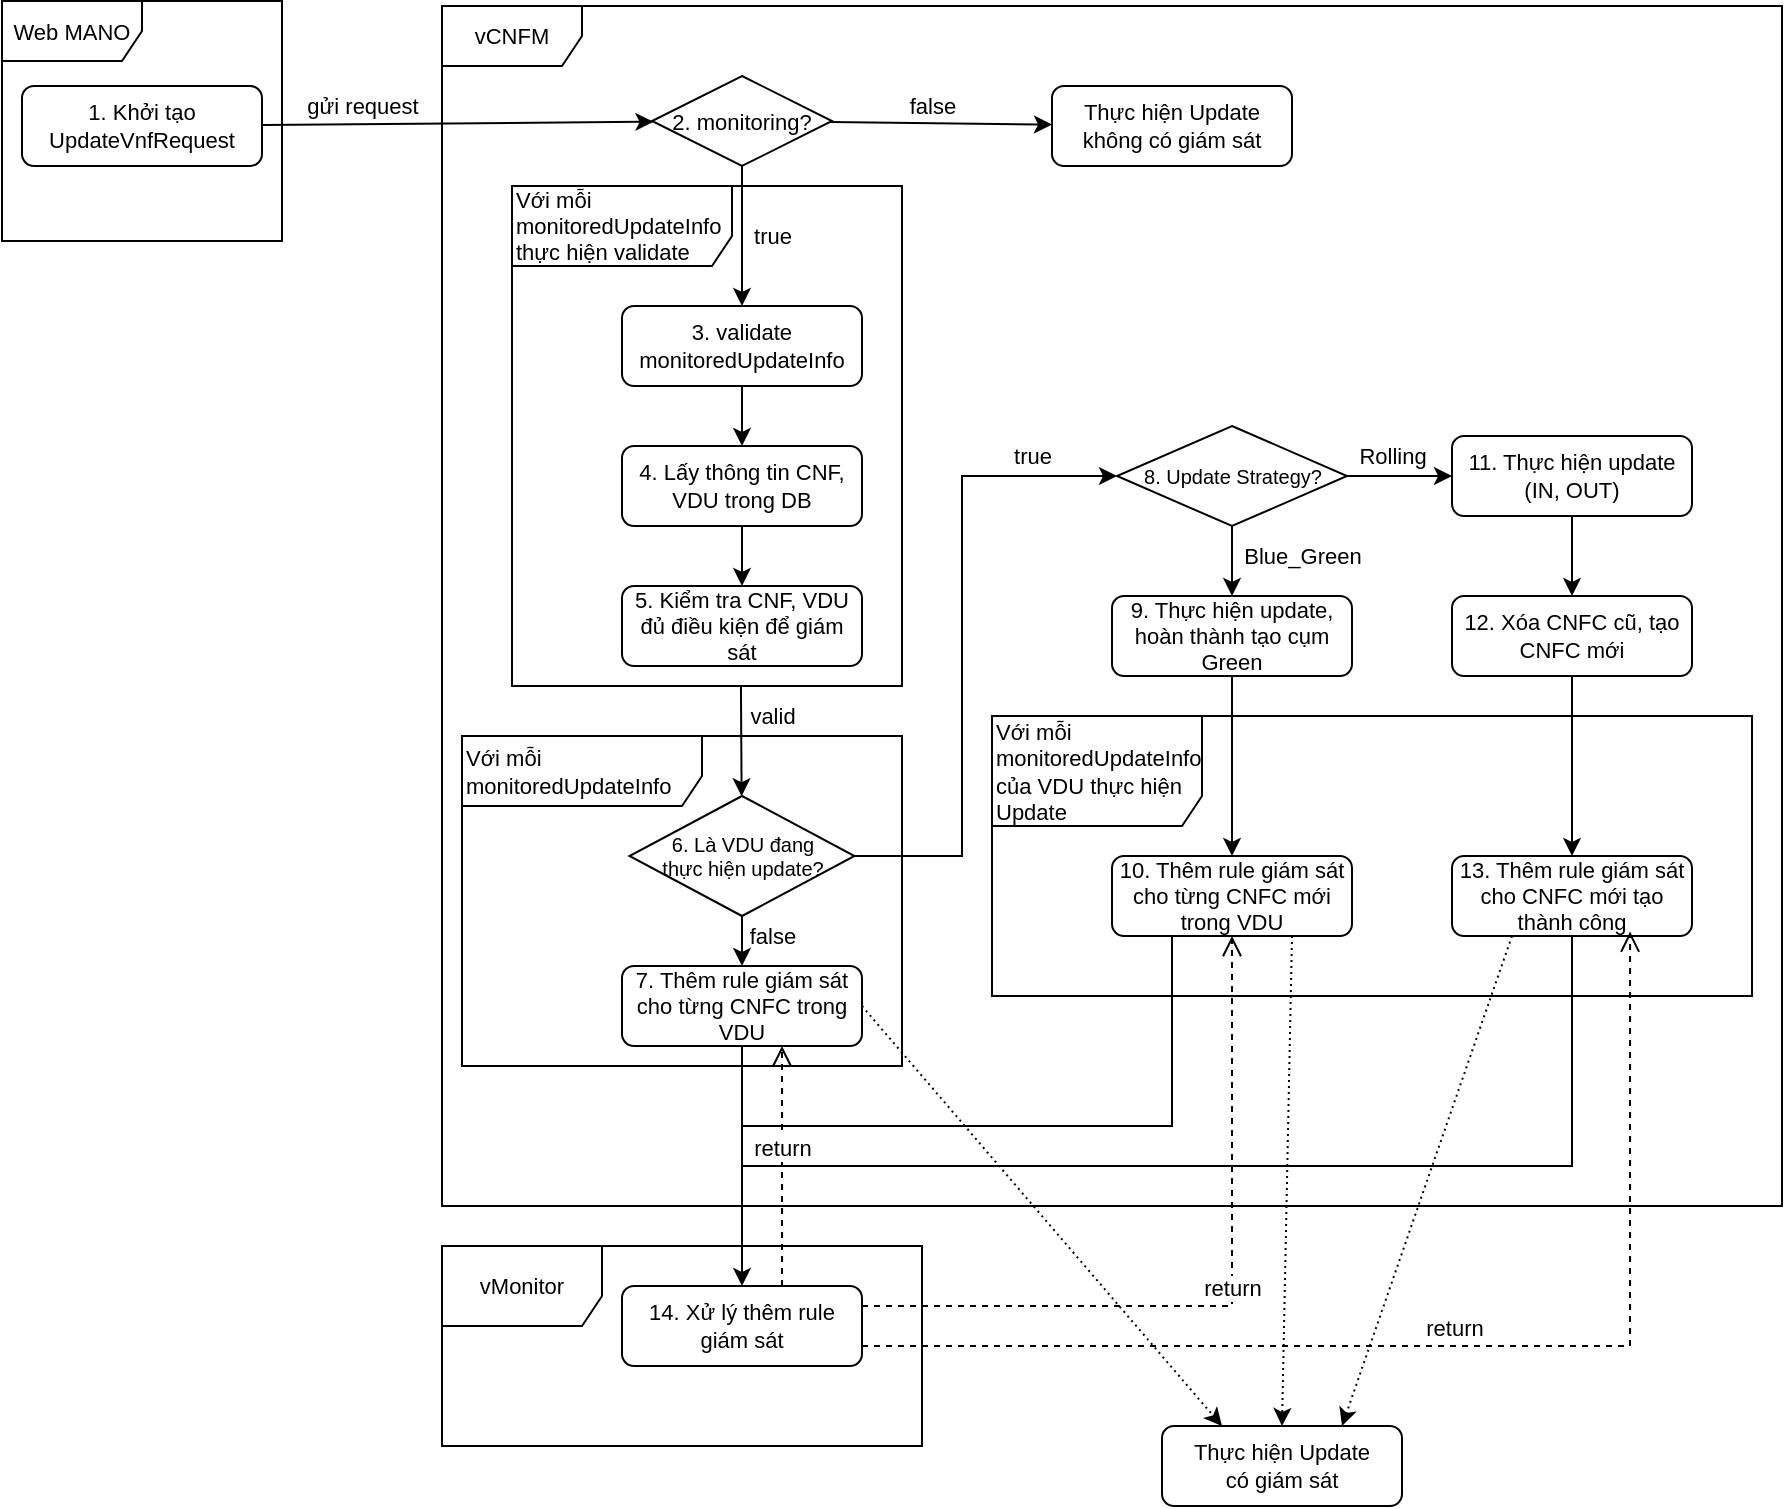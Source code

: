 <mxfile version="22.1.3" type="github" pages="4">
  <diagram name="Trang-1" id="4NF1SX2Zl0v4paSwMD6_">
    <mxGraphModel dx="683" dy="376" grid="1" gridSize="10" guides="1" tooltips="1" connect="1" arrows="1" fold="1" page="1" pageScale="1" pageWidth="1169" pageHeight="827" math="0" shadow="0">
      <root>
        <mxCell id="0" />
        <mxCell id="1" parent="0" />
        <mxCell id="18ZbggmuUgCVSDo4UCOA-19" value="vCNFM" style="shape=umlFrame;whiteSpace=wrap;html=1;pointerEvents=0;width=70;height=30;fontSize=11;" parent="1" vertex="1">
          <mxGeometry x="280" y="40" width="670" height="600" as="geometry" />
        </mxCell>
        <mxCell id="18ZbggmuUgCVSDo4UCOA-18" value="Web MANO" style="shape=umlFrame;whiteSpace=wrap;html=1;pointerEvents=0;width=70;height=30;fontSize=11;" parent="1" vertex="1">
          <mxGeometry x="60" y="37.5" width="140" height="120" as="geometry" />
        </mxCell>
        <mxCell id="18ZbggmuUgCVSDo4UCOA-20" value="vMonitor" style="shape=umlFrame;whiteSpace=wrap;html=1;pointerEvents=0;width=80;height=40;fontSize=11;" parent="1" vertex="1">
          <mxGeometry x="280" y="660" width="240" height="100" as="geometry" />
        </mxCell>
        <mxCell id="18ZbggmuUgCVSDo4UCOA-21" value="1. Khởi tạo UpdateVnfRequest" style="rounded=1;whiteSpace=wrap;html=1;fontSize=11;" parent="1" vertex="1">
          <mxGeometry x="70" y="80" width="120" height="40" as="geometry" />
        </mxCell>
        <mxCell id="18ZbggmuUgCVSDo4UCOA-22" value="" style="endArrow=classic;html=1;rounded=0;fontSize=11;" parent="1" source="18ZbggmuUgCVSDo4UCOA-21" target="18ZbggmuUgCVSDo4UCOA-24" edge="1">
          <mxGeometry width="50" height="50" relative="1" as="geometry">
            <mxPoint x="320" y="210" as="sourcePoint" />
            <mxPoint x="360" y="100" as="targetPoint" />
          </mxGeometry>
        </mxCell>
        <mxCell id="18ZbggmuUgCVSDo4UCOA-23" value="gửi request" style="text;html=1;align=center;verticalAlign=middle;resizable=0;points=[];autosize=1;strokeColor=none;fillColor=none;fontSize=11;" parent="1" vertex="1">
          <mxGeometry x="200" y="75" width="80" height="30" as="geometry" />
        </mxCell>
        <mxCell id="18ZbggmuUgCVSDo4UCOA-24" value="2. monitoring?" style="rhombus;whiteSpace=wrap;html=1;fontSize=11;" parent="1" vertex="1">
          <mxGeometry x="385" y="75" width="90" height="45" as="geometry" />
        </mxCell>
        <mxCell id="18ZbggmuUgCVSDo4UCOA-27" value="Với mỗi monitoredUpdateInfo&lt;br&gt;thực hiện validate" style="shape=umlFrame;whiteSpace=wrap;html=1;pointerEvents=0;width=110;height=40;align=left;fontSize=11;" parent="1" vertex="1">
          <mxGeometry x="315" y="130" width="195" height="250" as="geometry" />
        </mxCell>
        <mxCell id="18ZbggmuUgCVSDo4UCOA-25" value="" style="endArrow=classic;html=1;rounded=0;fontSize=11;" parent="1" source="18ZbggmuUgCVSDo4UCOA-24" target="KYlHpwyksLRRl4I-zzkg-1" edge="1">
          <mxGeometry width="50" height="50" relative="1" as="geometry">
            <mxPoint x="600" y="200" as="sourcePoint" />
            <mxPoint x="430.0" y="260" as="targetPoint" />
          </mxGeometry>
        </mxCell>
        <mxCell id="18ZbggmuUgCVSDo4UCOA-28" value="4. Lấy thông tin CNF, VDU trong DB" style="rounded=1;whiteSpace=wrap;html=1;fontSize=11;" parent="1" vertex="1">
          <mxGeometry x="370" y="260" width="120" height="40" as="geometry" />
        </mxCell>
        <mxCell id="18ZbggmuUgCVSDo4UCOA-31" value="7. Thêm rule giám sát cho từng CNFC trong VDU" style="rounded=1;whiteSpace=wrap;html=1;fontSize=11;" parent="1" vertex="1">
          <mxGeometry x="370" y="520" width="120" height="40" as="geometry" />
        </mxCell>
        <mxCell id="18ZbggmuUgCVSDo4UCOA-32" value="14. Xử lý thêm rule giám sát" style="rounded=1;whiteSpace=wrap;html=1;fontSize=11;" parent="1" vertex="1">
          <mxGeometry x="370" y="680" width="120" height="40" as="geometry" />
        </mxCell>
        <mxCell id="18ZbggmuUgCVSDo4UCOA-36" value="8. Update Strategy?" style="rhombus;whiteSpace=wrap;html=1;fontSize=10;" parent="1" vertex="1">
          <mxGeometry x="617.5" y="250" width="115" height="50" as="geometry" />
        </mxCell>
        <mxCell id="18ZbggmuUgCVSDo4UCOA-37" value="11. Thực hiện update &lt;br&gt;(IN, OUT)" style="rounded=1;whiteSpace=wrap;html=1;fontSize=11;" parent="1" vertex="1">
          <mxGeometry x="785" y="255" width="120" height="40" as="geometry" />
        </mxCell>
        <mxCell id="18ZbggmuUgCVSDo4UCOA-38" value="Rolling" style="text;html=1;align=center;verticalAlign=middle;resizable=0;points=[];autosize=1;strokeColor=none;fillColor=none;fontSize=11;" parent="1" vertex="1">
          <mxGeometry x="725" y="250" width="60" height="30" as="geometry" />
        </mxCell>
        <mxCell id="18ZbggmuUgCVSDo4UCOA-39" value="Blue_Green" style="text;html=1;align=center;verticalAlign=middle;resizable=0;points=[];autosize=1;strokeColor=none;fillColor=none;fontSize=11;" parent="1" vertex="1">
          <mxGeometry x="670" y="300" width="80" height="30" as="geometry" />
        </mxCell>
        <mxCell id="18ZbggmuUgCVSDo4UCOA-40" value="9. Thực hiện update, hoàn thành tạo cụm Green" style="rounded=1;whiteSpace=wrap;html=1;fontSize=11;" parent="1" vertex="1">
          <mxGeometry x="615" y="335" width="120" height="40" as="geometry" />
        </mxCell>
        <mxCell id="18ZbggmuUgCVSDo4UCOA-42" value="" style="endArrow=classic;html=1;rounded=0;fontSize=11;" parent="1" source="18ZbggmuUgCVSDo4UCOA-28" edge="1">
          <mxGeometry width="50" height="50" relative="1" as="geometry">
            <mxPoint x="440" y="195" as="sourcePoint" />
            <mxPoint x="430.0" y="330" as="targetPoint" />
          </mxGeometry>
        </mxCell>
        <mxCell id="18ZbggmuUgCVSDo4UCOA-43" value="" style="endArrow=classic;html=1;rounded=0;fontSize=11;exitX=0.587;exitY=0.998;exitDx=0;exitDy=0;exitPerimeter=0;" parent="1" source="18ZbggmuUgCVSDo4UCOA-27" target="g997TIK13bWlAF3J5WhX-3" edge="1">
          <mxGeometry width="50" height="50" relative="1" as="geometry">
            <mxPoint x="430.0" y="390" as="sourcePoint" />
            <mxPoint x="430.0" y="420" as="targetPoint" />
          </mxGeometry>
        </mxCell>
        <mxCell id="18ZbggmuUgCVSDo4UCOA-44" value="" style="endArrow=classic;html=1;rounded=0;fontSize=11;" parent="1" target="18ZbggmuUgCVSDo4UCOA-31" edge="1">
          <mxGeometry width="50" height="50" relative="1" as="geometry">
            <mxPoint x="430.0" y="480" as="sourcePoint" />
            <mxPoint x="440" y="450" as="targetPoint" />
          </mxGeometry>
        </mxCell>
        <mxCell id="18ZbggmuUgCVSDo4UCOA-45" value="" style="endArrow=classic;html=1;rounded=0;fontSize=11;" parent="1" source="g997TIK13bWlAF3J5WhX-3" target="18ZbggmuUgCVSDo4UCOA-36" edge="1">
          <mxGeometry width="50" height="50" relative="1" as="geometry">
            <mxPoint x="486.25" y="380" as="sourcePoint" />
            <mxPoint x="515" y="345" as="targetPoint" />
            <Array as="points">
              <mxPoint x="540" y="465" />
              <mxPoint x="540" y="275" />
            </Array>
          </mxGeometry>
        </mxCell>
        <mxCell id="18ZbggmuUgCVSDo4UCOA-46" value="" style="endArrow=classic;html=1;rounded=0;fontSize=11;" parent="1" source="18ZbggmuUgCVSDo4UCOA-36" target="18ZbggmuUgCVSDo4UCOA-37" edge="1">
          <mxGeometry width="50" height="50" relative="1" as="geometry">
            <mxPoint x="601" y="285" as="sourcePoint" />
            <mxPoint x="635" y="285" as="targetPoint" />
          </mxGeometry>
        </mxCell>
        <mxCell id="18ZbggmuUgCVSDo4UCOA-47" value="" style="endArrow=classic;html=1;rounded=0;fontSize=11;" parent="1" source="18ZbggmuUgCVSDo4UCOA-36" target="18ZbggmuUgCVSDo4UCOA-40" edge="1">
          <mxGeometry width="50" height="50" relative="1" as="geometry">
            <mxPoint x="545" y="315" as="sourcePoint" />
            <mxPoint x="545" y="345" as="targetPoint" />
          </mxGeometry>
        </mxCell>
        <mxCell id="18ZbggmuUgCVSDo4UCOA-49" value="12. Xóa CNFC cũ, tạo CNFC mới" style="rounded=1;whiteSpace=wrap;html=1;fontSize=11;" parent="1" vertex="1">
          <mxGeometry x="785" y="335" width="120" height="40" as="geometry" />
        </mxCell>
        <mxCell id="18ZbggmuUgCVSDo4UCOA-50" value="13. Thêm rule giám sát cho CNFC mới tạo thành công" style="rounded=1;whiteSpace=wrap;html=1;fontSize=11;" parent="1" vertex="1">
          <mxGeometry x="785" y="465" width="120" height="40" as="geometry" />
        </mxCell>
        <mxCell id="18ZbggmuUgCVSDo4UCOA-51" value="true" style="text;html=1;align=center;verticalAlign=middle;resizable=0;points=[];autosize=1;strokeColor=none;fillColor=none;fontSize=11;" parent="1" vertex="1">
          <mxGeometry x="555" y="250" width="40" height="30" as="geometry" />
        </mxCell>
        <mxCell id="18ZbggmuUgCVSDo4UCOA-52" value="valid" style="text;html=1;align=center;verticalAlign=middle;resizable=0;points=[];autosize=1;strokeColor=none;fillColor=none;fontSize=11;" parent="1" vertex="1">
          <mxGeometry x="420" y="380" width="50" height="30" as="geometry" />
        </mxCell>
        <mxCell id="18ZbggmuUgCVSDo4UCOA-53" value="" style="endArrow=classic;html=1;rounded=0;fontSize=11;" parent="1" source="18ZbggmuUgCVSDo4UCOA-31" target="18ZbggmuUgCVSDo4UCOA-32" edge="1">
          <mxGeometry width="50" height="50" relative="1" as="geometry">
            <mxPoint x="440" y="490" as="sourcePoint" />
            <mxPoint x="440" y="520" as="targetPoint" />
          </mxGeometry>
        </mxCell>
        <mxCell id="18ZbggmuUgCVSDo4UCOA-55" value="" style="endArrow=classic;html=1;rounded=0;fontSize=11;" parent="1" source="18ZbggmuUgCVSDo4UCOA-37" target="18ZbggmuUgCVSDo4UCOA-49" edge="1">
          <mxGeometry width="50" height="50" relative="1" as="geometry">
            <mxPoint x="515" y="385" as="sourcePoint" />
            <mxPoint x="515" y="415" as="targetPoint" />
          </mxGeometry>
        </mxCell>
        <mxCell id="18ZbggmuUgCVSDo4UCOA-56" value="Với mỗi monitoredUpdateInfo của VDU thực hiện Update" style="shape=umlFrame;whiteSpace=wrap;html=1;pointerEvents=0;width=105;height=55;align=left;fontSize=11;" parent="1" vertex="1">
          <mxGeometry x="555" y="395" width="380" height="140" as="geometry" />
        </mxCell>
        <mxCell id="18ZbggmuUgCVSDo4UCOA-57" value="10. Thêm rule giám sát cho từng CNFC mới trong VDU" style="rounded=1;whiteSpace=wrap;html=1;fontSize=11;" parent="1" vertex="1">
          <mxGeometry x="615" y="465" width="120" height="40" as="geometry" />
        </mxCell>
        <mxCell id="18ZbggmuUgCVSDo4UCOA-58" value="" style="endArrow=classic;html=1;rounded=0;fontSize=11;" parent="1" source="18ZbggmuUgCVSDo4UCOA-49" target="18ZbggmuUgCVSDo4UCOA-50" edge="1">
          <mxGeometry width="50" height="50" relative="1" as="geometry">
            <mxPoint x="685" y="385" as="sourcePoint" />
            <mxPoint x="845" y="505" as="targetPoint" />
            <Array as="points" />
          </mxGeometry>
        </mxCell>
        <mxCell id="18ZbggmuUgCVSDo4UCOA-59" value="" style="endArrow=classic;html=1;rounded=0;fontSize=11;" parent="1" source="18ZbggmuUgCVSDo4UCOA-40" target="18ZbggmuUgCVSDo4UCOA-57" edge="1">
          <mxGeometry width="50" height="50" relative="1" as="geometry">
            <mxPoint x="675.0" y="575" as="sourcePoint" />
            <mxPoint x="515" y="415" as="targetPoint" />
          </mxGeometry>
        </mxCell>
        <mxCell id="18ZbggmuUgCVSDo4UCOA-61" value="false" style="text;html=1;align=center;verticalAlign=middle;resizable=0;points=[];autosize=1;strokeColor=none;fillColor=none;fontSize=11;" parent="1" vertex="1">
          <mxGeometry x="500" y="75" width="50" height="30" as="geometry" />
        </mxCell>
        <mxCell id="18ZbggmuUgCVSDo4UCOA-62" value="true" style="text;html=1;align=center;verticalAlign=middle;resizable=0;points=[];autosize=1;strokeColor=none;fillColor=none;fontSize=11;" parent="1" vertex="1">
          <mxGeometry x="425" y="140" width="40" height="30" as="geometry" />
        </mxCell>
        <mxCell id="18ZbggmuUgCVSDo4UCOA-63" value="" style="endArrow=classic;html=1;rounded=0;fontSize=11;" parent="1" source="18ZbggmuUgCVSDo4UCOA-24" target="18ZbggmuUgCVSDo4UCOA-64" edge="1">
          <mxGeometry width="50" height="50" relative="1" as="geometry">
            <mxPoint x="480" y="100" as="sourcePoint" />
            <mxPoint x="540" y="100" as="targetPoint" />
          </mxGeometry>
        </mxCell>
        <mxCell id="18ZbggmuUgCVSDo4UCOA-64" value="Thực hiện Update không có giám sát" style="rounded=1;whiteSpace=wrap;html=1;fontSize=11;" parent="1" vertex="1">
          <mxGeometry x="585" y="80" width="120" height="40" as="geometry" />
        </mxCell>
        <mxCell id="18ZbggmuUgCVSDo4UCOA-67" value="" style="endArrow=none;html=1;rounded=0;fontSize=11;endFill=0;exitX=0.25;exitY=1;exitDx=0;exitDy=0;" parent="1" source="18ZbggmuUgCVSDo4UCOA-57" edge="1">
          <mxGeometry width="50" height="50" relative="1" as="geometry">
            <mxPoint x="440" y="560" as="sourcePoint" />
            <mxPoint x="430" y="600" as="targetPoint" />
            <Array as="points">
              <mxPoint x="645" y="600" />
            </Array>
          </mxGeometry>
        </mxCell>
        <mxCell id="18ZbggmuUgCVSDo4UCOA-68" value="" style="endArrow=none;html=1;rounded=0;fontSize=11;endFill=0;" parent="1" source="18ZbggmuUgCVSDo4UCOA-50" edge="1">
          <mxGeometry width="50" height="50" relative="1" as="geometry">
            <mxPoint x="525" y="465" as="sourcePoint" />
            <mxPoint x="430" y="620" as="targetPoint" />
            <Array as="points">
              <mxPoint x="845" y="620" />
            </Array>
          </mxGeometry>
        </mxCell>
        <mxCell id="g997TIK13bWlAF3J5WhX-1" value="false" style="text;html=1;align=center;verticalAlign=middle;resizable=0;points=[];autosize=1;strokeColor=none;fillColor=none;fontSize=11;" parent="1" vertex="1">
          <mxGeometry x="420" y="490" width="50" height="30" as="geometry" />
        </mxCell>
        <mxCell id="g997TIK13bWlAF3J5WhX-2" value="5. Kiểm tra CNF, VDU đủ điều kiện để giám sát" style="rounded=1;whiteSpace=wrap;html=1;fontSize=11;" parent="1" vertex="1">
          <mxGeometry x="370" y="330" width="120" height="40" as="geometry" />
        </mxCell>
        <mxCell id="g997TIK13bWlAF3J5WhX-3" value="6. Là VDU đang &lt;br&gt;thực hiện update?" style="rhombus;whiteSpace=wrap;html=1;fontSize=10;" parent="1" vertex="1">
          <mxGeometry x="373.75" y="435" width="112.5" height="60" as="geometry" />
        </mxCell>
        <mxCell id="g997TIK13bWlAF3J5WhX-4" value="Với mỗi monitoredUpdateInfo" style="shape=umlFrame;whiteSpace=wrap;html=1;pointerEvents=0;width=120;height=35;align=left;fontSize=11;" parent="1" vertex="1">
          <mxGeometry x="290" y="405" width="220" height="165" as="geometry" />
        </mxCell>
        <mxCell id="KYlHpwyksLRRl4I-zzkg-1" value="3. validate&lt;br&gt;monitoredUpdateInfo" style="rounded=1;whiteSpace=wrap;html=1;fontSize=11;" vertex="1" parent="1">
          <mxGeometry x="370" y="190" width="120" height="40" as="geometry" />
        </mxCell>
        <mxCell id="KYlHpwyksLRRl4I-zzkg-2" value="" style="endArrow=classic;html=1;rounded=0;fontSize=11;" edge="1" parent="1" source="KYlHpwyksLRRl4I-zzkg-1" target="18ZbggmuUgCVSDo4UCOA-28">
          <mxGeometry width="50" height="50" relative="1" as="geometry">
            <mxPoint x="440" y="310" as="sourcePoint" />
            <mxPoint x="440.0" y="340" as="targetPoint" />
          </mxGeometry>
        </mxCell>
        <mxCell id="KYlHpwyksLRRl4I-zzkg-3" value="return" style="html=1;verticalAlign=bottom;endArrow=open;dashed=1;endSize=8;curved=0;rounded=0;" edge="1" parent="1">
          <mxGeometry relative="1" as="geometry">
            <mxPoint x="450" y="680" as="sourcePoint" />
            <mxPoint x="450" y="560" as="targetPoint" />
          </mxGeometry>
        </mxCell>
        <mxCell id="KYlHpwyksLRRl4I-zzkg-4" value="return" style="html=1;verticalAlign=bottom;endArrow=open;dashed=1;endSize=8;curved=0;rounded=0;exitX=1;exitY=0.25;exitDx=0;exitDy=0;" edge="1" parent="1" source="18ZbggmuUgCVSDo4UCOA-32" target="18ZbggmuUgCVSDo4UCOA-57">
          <mxGeometry relative="1" as="geometry">
            <mxPoint x="460" y="690" as="sourcePoint" />
            <mxPoint x="460" y="570" as="targetPoint" />
            <Array as="points">
              <mxPoint x="675" y="690" />
            </Array>
          </mxGeometry>
        </mxCell>
        <mxCell id="KYlHpwyksLRRl4I-zzkg-5" value="return" style="html=1;verticalAlign=bottom;endArrow=open;dashed=1;endSize=8;curved=0;rounded=0;entryX=0.742;entryY=0.945;entryDx=0;entryDy=0;entryPerimeter=0;exitX=1;exitY=0.75;exitDx=0;exitDy=0;" edge="1" parent="1" source="18ZbggmuUgCVSDo4UCOA-32" target="18ZbggmuUgCVSDo4UCOA-50">
          <mxGeometry relative="1" as="geometry">
            <mxPoint x="500" y="700" as="sourcePoint" />
            <mxPoint x="715" y="515" as="targetPoint" />
            <Array as="points">
              <mxPoint x="710" y="710" />
              <mxPoint x="874" y="710" />
            </Array>
          </mxGeometry>
        </mxCell>
        <mxCell id="KYlHpwyksLRRl4I-zzkg-6" value="Thực hiện Update &lt;br&gt;có giám sát" style="rounded=1;whiteSpace=wrap;html=1;fontSize=11;" vertex="1" parent="1">
          <mxGeometry x="640" y="750" width="120" height="40" as="geometry" />
        </mxCell>
        <mxCell id="KYlHpwyksLRRl4I-zzkg-10" value="" style="endArrow=classic;html=1;rounded=0;exitX=1;exitY=0.5;exitDx=0;exitDy=0;entryX=0.25;entryY=0;entryDx=0;entryDy=0;dashed=1;dashPattern=1 2;" edge="1" parent="1" source="18ZbggmuUgCVSDo4UCOA-31" target="KYlHpwyksLRRl4I-zzkg-6">
          <mxGeometry width="50" height="50" relative="1" as="geometry">
            <mxPoint x="450" y="630" as="sourcePoint" />
            <mxPoint x="500" y="580" as="targetPoint" />
          </mxGeometry>
        </mxCell>
        <mxCell id="KYlHpwyksLRRl4I-zzkg-11" value="" style="endArrow=classic;html=1;rounded=0;exitX=0.75;exitY=1;exitDx=0;exitDy=0;entryX=0.5;entryY=0;entryDx=0;entryDy=0;dashed=1;dashPattern=1 2;" edge="1" parent="1" source="18ZbggmuUgCVSDo4UCOA-57" target="KYlHpwyksLRRl4I-zzkg-6">
          <mxGeometry width="50" height="50" relative="1" as="geometry">
            <mxPoint x="610" y="800" as="sourcePoint" />
            <mxPoint x="719" y="760" as="targetPoint" />
          </mxGeometry>
        </mxCell>
        <mxCell id="KYlHpwyksLRRl4I-zzkg-12" value="" style="endArrow=classic;html=1;rounded=0;exitX=0.25;exitY=1;exitDx=0;exitDy=0;entryX=0.75;entryY=0;entryDx=0;entryDy=0;dashed=1;dashPattern=1 2;" edge="1" parent="1" source="18ZbggmuUgCVSDo4UCOA-50" target="KYlHpwyksLRRl4I-zzkg-6">
          <mxGeometry width="50" height="50" relative="1" as="geometry">
            <mxPoint x="715" y="515" as="sourcePoint" />
            <mxPoint x="740" y="760" as="targetPoint" />
          </mxGeometry>
        </mxCell>
      </root>
    </mxGraphModel>
  </diagram>
  <diagram id="shC6sMmtLdm_GPSAQfC7" name="Trang-2">
    <mxGraphModel dx="2603" dy="790" grid="1" gridSize="10" guides="1" tooltips="1" connect="1" arrows="1" fold="1" page="1" pageScale="1" pageWidth="1169" pageHeight="827" math="0" shadow="0">
      <root>
        <mxCell id="0" />
        <mxCell id="1" parent="0" />
        <mxCell id="IpuA87e2SaVdLDWuygMU-1" value="vMonitor" style="shape=umlFrame;whiteSpace=wrap;html=1;pointerEvents=0;width=80;height=40;fontSize=11;" vertex="1" parent="1">
          <mxGeometry x="-20" y="200" width="730" height="140" as="geometry" />
        </mxCell>
        <mxCell id="IpuA87e2SaVdLDWuygMU-2" value="1. Nhận Alert" style="rounded=1;whiteSpace=wrap;html=1;fontSize=11;" vertex="1" parent="1">
          <mxGeometry x="140" y="260" width="120" height="40" as="geometry" />
        </mxCell>
        <mxCell id="IpuA87e2SaVdLDWuygMU-3" value="Prometheus" style="ellipse;whiteSpace=wrap;html=1;" vertex="1" parent="1">
          <mxGeometry x="50" y="80" width="120" height="80" as="geometry" />
        </mxCell>
        <mxCell id="IpuA87e2SaVdLDWuygMU-4" value="VictoriaMetric" style="ellipse;whiteSpace=wrap;html=1;" vertex="1" parent="1">
          <mxGeometry x="260" y="80" width="120" height="80" as="geometry" />
        </mxCell>
        <mxCell id="IpuA87e2SaVdLDWuygMU-5" value="" style="endArrow=classic;html=1;rounded=0;" edge="1" parent="1" source="IpuA87e2SaVdLDWuygMU-3" target="IpuA87e2SaVdLDWuygMU-2">
          <mxGeometry width="50" height="50" relative="1" as="geometry">
            <mxPoint x="570" y="330" as="sourcePoint" />
            <mxPoint x="620" y="280" as="targetPoint" />
          </mxGeometry>
        </mxCell>
        <mxCell id="IpuA87e2SaVdLDWuygMU-6" value="" style="endArrow=classic;html=1;rounded=0;" edge="1" parent="1" source="IpuA87e2SaVdLDWuygMU-4" target="IpuA87e2SaVdLDWuygMU-2">
          <mxGeometry width="50" height="50" relative="1" as="geometry">
            <mxPoint x="126" y="89" as="sourcePoint" />
            <mxPoint x="202" y="270" as="targetPoint" />
          </mxGeometry>
        </mxCell>
        <mxCell id="IpuA87e2SaVdLDWuygMU-7" value="2. Tạo ExtendedAlarm" style="rounded=1;whiteSpace=wrap;html=1;fontSize=11;" vertex="1" parent="1">
          <mxGeometry x="310" y="260" width="120" height="40" as="geometry" />
        </mxCell>
        <mxCell id="IpuA87e2SaVdLDWuygMU-8" value="3. Gửi thông báo ExtendedThresholdNotification cho CNFM" style="rounded=1;whiteSpace=wrap;html=1;fontSize=11;" vertex="1" parent="1">
          <mxGeometry x="500" y="247.5" width="170" height="65" as="geometry" />
        </mxCell>
        <mxCell id="IpuA87e2SaVdLDWuygMU-9" value="vCNFM" style="shape=umlFrame;whiteSpace=wrap;html=1;pointerEvents=0;width=80;height=40;fontSize=11;" vertex="1" parent="1">
          <mxGeometry x="-20" y="400" width="730" height="300" as="geometry" />
        </mxCell>
        <mxCell id="IpuA87e2SaVdLDWuygMU-10" value="4. Nhận ExtendedThresholdNotification&amp;nbsp;&lt;br&gt;&amp;nbsp;" style="rounded=1;whiteSpace=wrap;html=1;fontSize=11;" vertex="1" parent="1">
          <mxGeometry x="502" y="505.01" width="165" height="50" as="geometry" />
        </mxCell>
        <mxCell id="IpuA87e2SaVdLDWuygMU-16" value="" style="endArrow=classic;html=1;rounded=0;" edge="1" parent="1" source="IpuA87e2SaVdLDWuygMU-2" target="IpuA87e2SaVdLDWuygMU-7">
          <mxGeometry width="50" height="50" relative="1" as="geometry">
            <mxPoint x="600" y="450" as="sourcePoint" />
            <mxPoint x="650" y="400" as="targetPoint" />
          </mxGeometry>
        </mxCell>
        <mxCell id="IpuA87e2SaVdLDWuygMU-17" value="" style="endArrow=classic;html=1;rounded=0;" edge="1" parent="1" source="IpuA87e2SaVdLDWuygMU-7" target="IpuA87e2SaVdLDWuygMU-8">
          <mxGeometry width="50" height="50" relative="1" as="geometry">
            <mxPoint x="270" y="290" as="sourcePoint" />
            <mxPoint x="320" y="290" as="targetPoint" />
          </mxGeometry>
        </mxCell>
        <mxCell id="IpuA87e2SaVdLDWuygMU-18" value="" style="endArrow=classic;html=1;rounded=0;" edge="1" parent="1" source="IpuA87e2SaVdLDWuygMU-8" target="IpuA87e2SaVdLDWuygMU-10">
          <mxGeometry width="50" height="50" relative="1" as="geometry">
            <mxPoint x="440" y="290" as="sourcePoint" />
            <mxPoint x="490" y="290" as="targetPoint" />
          </mxGeometry>
        </mxCell>
        <mxCell id="IpuA87e2SaVdLDWuygMU-19" value="" style="endArrow=classic;html=1;rounded=0;" edge="1" parent="1" source="IpuA87e2SaVdLDWuygMU-10">
          <mxGeometry width="50" height="50" relative="1" as="geometry">
            <mxPoint x="600" y="590" as="sourcePoint" />
            <mxPoint x="450" y="530" as="targetPoint" />
          </mxGeometry>
        </mxCell>
        <mxCell id="IpuA87e2SaVdLDWuygMU-20" value="" style="endArrow=classic;html=1;rounded=0;" edge="1" parent="1" source="IpuA87e2SaVdLDWuygMU-22" target="IpuA87e2SaVdLDWuygMU-24">
          <mxGeometry width="50" height="50" relative="1" as="geometry">
            <mxPoint x="280" y="533.984" as="sourcePoint" />
            <mxPoint x="237.621" y="535.971" as="targetPoint" />
          </mxGeometry>
        </mxCell>
        <mxCell id="IpuA87e2SaVdLDWuygMU-22" value="5. notification có chứa lcmOperationType?" style="rhombus;whiteSpace=wrap;html=1;fontSize=11;" vertex="1" parent="1">
          <mxGeometry x="290" y="493.75" width="160" height="72.5" as="geometry" />
        </mxCell>
        <mxCell id="IpuA87e2SaVdLDWuygMU-24" value="" style="rhombus;whiteSpace=wrap;html=1;" vertex="1" parent="1">
          <mxGeometry x="197.62" y="512.99" width="52.38" height="34.03" as="geometry" />
        </mxCell>
        <mxCell id="IpuA87e2SaVdLDWuygMU-25" value="6. Xử lý scale với thông tin notification" style="rounded=1;whiteSpace=wrap;html=1;" vertex="1" parent="1">
          <mxGeometry x="163.81" y="410" width="120" height="60" as="geometry" />
        </mxCell>
        <mxCell id="IpuA87e2SaVdLDWuygMU-26" value="7. Xử lý heal với thông tin notification" style="rounded=1;whiteSpace=wrap;html=1;" vertex="1" parent="1">
          <mxGeometry x="30" y="500" width="120" height="60" as="geometry" />
        </mxCell>
        <mxCell id="IpuA87e2SaVdLDWuygMU-27" value="" style="endArrow=classic;html=1;rounded=0;" edge="1" parent="1" source="IpuA87e2SaVdLDWuygMU-24" target="IpuA87e2SaVdLDWuygMU-25">
          <mxGeometry width="50" height="50" relative="1" as="geometry">
            <mxPoint x="300" y="540" as="sourcePoint" />
            <mxPoint x="260" y="540" as="targetPoint" />
          </mxGeometry>
        </mxCell>
        <mxCell id="IpuA87e2SaVdLDWuygMU-28" value="" style="endArrow=classic;html=1;rounded=0;" edge="1" parent="1" source="IpuA87e2SaVdLDWuygMU-24" target="IpuA87e2SaVdLDWuygMU-26">
          <mxGeometry width="50" height="50" relative="1" as="geometry">
            <mxPoint x="300" y="540" as="sourcePoint" />
            <mxPoint x="260" y="540" as="targetPoint" />
          </mxGeometry>
        </mxCell>
        <mxCell id="IpuA87e2SaVdLDWuygMU-29" value="SCALE" style="text;html=1;align=center;verticalAlign=middle;resizable=0;points=[];autosize=1;strokeColor=none;fillColor=none;" vertex="1" parent="1">
          <mxGeometry x="215" y="482.99" width="60" height="30" as="geometry" />
        </mxCell>
        <mxCell id="IpuA87e2SaVdLDWuygMU-30" value="HEAL" style="text;html=1;align=center;verticalAlign=middle;resizable=0;points=[];autosize=1;strokeColor=none;fillColor=none;" vertex="1" parent="1">
          <mxGeometry x="150" y="500" width="50" height="30" as="geometry" />
        </mxCell>
        <mxCell id="IpuA87e2SaVdLDWuygMU-31" value="" style="endArrow=classic;html=1;rounded=0;" edge="1" parent="1" source="IpuA87e2SaVdLDWuygMU-24" target="IpuA87e2SaVdLDWuygMU-32">
          <mxGeometry width="50" height="50" relative="1" as="geometry">
            <mxPoint x="310" y="550" as="sourcePoint" />
            <mxPoint x="270" y="550" as="targetPoint" />
          </mxGeometry>
        </mxCell>
        <mxCell id="IpuA87e2SaVdLDWuygMU-32" value="8. Xử lý rollback Update/Upgrade với thông tin notification" style="rounded=1;whiteSpace=wrap;html=1;" vertex="1" parent="1">
          <mxGeometry x="163.81" y="620" width="120" height="60" as="geometry" />
        </mxCell>
        <mxCell id="IpuA87e2SaVdLDWuygMU-33" value="UPDATE/UPGRADE" style="text;html=1;align=center;verticalAlign=middle;resizable=0;points=[];autosize=1;strokeColor=none;fillColor=none;" vertex="1" parent="1">
          <mxGeometry x="215" y="570" width="130" height="30" as="geometry" />
        </mxCell>
      </root>
    </mxGraphModel>
  </diagram>
  <diagram id="af9e5DBcZmeAJeMUffl6" name="Trang-3">
    <mxGraphModel dx="1434" dy="790" grid="1" gridSize="10" guides="1" tooltips="1" connect="1" arrows="1" fold="1" page="1" pageScale="1" pageWidth="1169" pageHeight="827" math="0" shadow="0">
      <root>
        <mxCell id="0" />
        <mxCell id="1" parent="0" />
        <mxCell id="V7j2xXn3NyzHGfP8Jly_-1" value="1. Tìm&amp;nbsp; đối tượng xảy ra lỗi" style="rounded=1;whiteSpace=wrap;html=1;" vertex="1" parent="1">
          <mxGeometry x="310" y="70" width="190" height="60" as="geometry" />
        </mxCell>
        <mxCell id="-v913ggNJyfl4kRV1xYC-1" value="" style="endArrow=classic;html=1;rounded=0;" edge="1" parent="1" source="V7j2xXn3NyzHGfP8Jly_-1" target="-v913ggNJyfl4kRV1xYC-2">
          <mxGeometry width="50" height="50" relative="1" as="geometry">
            <mxPoint x="730" y="230" as="sourcePoint" />
            <mxPoint x="780" y="180" as="targetPoint" />
          </mxGeometry>
        </mxCell>
        <mxCell id="-v913ggNJyfl4kRV1xYC-2" value="2. Kiểm tra đối tượng xảy ra lỗi có phải là VDU đang được giám sát hay không?" style="rounded=1;whiteSpace=wrap;html=1;" vertex="1" parent="1">
          <mxGeometry x="565" y="70" width="190" height="60" as="geometry" />
        </mxCell>
        <mxCell id="-v913ggNJyfl4kRV1xYC-3" value="" style="rhombus;whiteSpace=wrap;html=1;" vertex="1" parent="1">
          <mxGeometry x="840" y="80" width="50" height="40" as="geometry" />
        </mxCell>
        <mxCell id="-v913ggNJyfl4kRV1xYC-4" value="3. Lấy danh sách VnfLcmOpOcc tương ứng" style="rounded=1;whiteSpace=wrap;html=1;" vertex="1" parent="1">
          <mxGeometry x="770" y="180" width="190" height="60" as="geometry" />
        </mxCell>
        <mxCell id="-v913ggNJyfl4kRV1xYC-5" value="" style="endArrow=classic;html=1;rounded=0;" edge="1" parent="1" source="-v913ggNJyfl4kRV1xYC-2" target="-v913ggNJyfl4kRV1xYC-3">
          <mxGeometry width="50" height="50" relative="1" as="geometry">
            <mxPoint x="730" y="230" as="sourcePoint" />
            <mxPoint x="780" y="180" as="targetPoint" />
          </mxGeometry>
        </mxCell>
        <mxCell id="-v913ggNJyfl4kRV1xYC-6" value="" style="endArrow=classic;html=1;rounded=0;" edge="1" parent="1" source="-v913ggNJyfl4kRV1xYC-3" target="-v913ggNJyfl4kRV1xYC-4">
          <mxGeometry width="50" height="50" relative="1" as="geometry">
            <mxPoint x="730" y="230" as="sourcePoint" />
            <mxPoint x="780" y="180" as="targetPoint" />
          </mxGeometry>
        </mxCell>
        <mxCell id="-v913ggNJyfl4kRV1xYC-7" value="true" style="text;html=1;align=center;verticalAlign=middle;resizable=0;points=[];autosize=1;strokeColor=none;fillColor=none;" vertex="1" parent="1">
          <mxGeometry x="860" y="130" width="40" height="30" as="geometry" />
        </mxCell>
        <mxCell id="-v913ggNJyfl4kRV1xYC-8" value="5. Thêm lỗi vượt ngưỡng của đối tượng vào error message của VnfLcmOpOcc" style="rounded=1;whiteSpace=wrap;html=1;" vertex="1" parent="1">
          <mxGeometry x="240" y="180" width="190" height="60" as="geometry" />
        </mxCell>
        <mxCell id="-v913ggNJyfl4kRV1xYC-9" value="4. Trạng thái &lt;br&gt;operation?" style="rhombus;whiteSpace=wrap;html=1;" vertex="1" parent="1">
          <mxGeometry x="580" y="180" width="125" height="60" as="geometry" />
        </mxCell>
        <mxCell id="-v913ggNJyfl4kRV1xYC-10" value="" style="endArrow=classic;html=1;rounded=0;" edge="1" parent="1" source="-v913ggNJyfl4kRV1xYC-4" target="-v913ggNJyfl4kRV1xYC-9">
          <mxGeometry width="50" height="50" relative="1" as="geometry">
            <mxPoint x="510" y="110" as="sourcePoint" />
            <mxPoint x="575" y="110" as="targetPoint" />
          </mxGeometry>
        </mxCell>
        <mxCell id="-v913ggNJyfl4kRV1xYC-11" value="" style="endArrow=classic;html=1;rounded=0;" edge="1" parent="1" source="-v913ggNJyfl4kRV1xYC-9" target="-v913ggNJyfl4kRV1xYC-8">
          <mxGeometry width="50" height="50" relative="1" as="geometry">
            <mxPoint x="730" y="430" as="sourcePoint" />
            <mxPoint x="510" y="210" as="targetPoint" />
          </mxGeometry>
        </mxCell>
        <mxCell id="-v913ggNJyfl4kRV1xYC-12" value="" style="endArrow=classic;html=1;rounded=0;" edge="1" parent="1" source="-v913ggNJyfl4kRV1xYC-9" target="-v913ggNJyfl4kRV1xYC-13">
          <mxGeometry width="50" height="50" relative="1" as="geometry">
            <mxPoint x="590" y="220" as="sourcePoint" />
            <mxPoint x="630" y="350" as="targetPoint" />
          </mxGeometry>
        </mxCell>
        <mxCell id="-v913ggNJyfl4kRV1xYC-13" value="6. Gọi hàm requestRollbackCnf với lỗi vượt ngưỡng của đối tượng" style="rounded=1;whiteSpace=wrap;html=1;" vertex="1" parent="1">
          <mxGeometry x="547.5" y="320" width="190" height="60" as="geometry" />
        </mxCell>
        <mxCell id="-v913ggNJyfl4kRV1xYC-14" value="FAILED_TEMP" style="text;html=1;align=center;verticalAlign=middle;resizable=0;points=[];autosize=1;strokeColor=none;fillColor=none;" vertex="1" parent="1">
          <mxGeometry x="460" y="180" width="100" height="30" as="geometry" />
        </mxCell>
        <mxCell id="-v913ggNJyfl4kRV1xYC-15" value="STARTING&lt;br&gt;PROCESSING" style="text;html=1;align=center;verticalAlign=middle;resizable=0;points=[];autosize=1;strokeColor=none;fillColor=none;" vertex="1" parent="1">
          <mxGeometry x="637.5" y="255" width="100" height="40" as="geometry" />
        </mxCell>
        <mxCell id="-v913ggNJyfl4kRV1xYC-16" value="ROLLING_BACK" style="text;html=1;align=center;verticalAlign=middle;resizable=0;points=[];autosize=1;strokeColor=none;fillColor=none;" vertex="1" parent="1">
          <mxGeometry x="450" y="210" width="120" height="30" as="geometry" />
        </mxCell>
        <mxCell id="D8bOXkySugMKlgxxn-5--1" value="Với mỗi VnfLcmOpOcc" style="shape=umlFrame;whiteSpace=wrap;html=1;pointerEvents=0;width=100;height=40;" vertex="1" parent="1">
          <mxGeometry x="130" y="150" width="620" height="260" as="geometry" />
        </mxCell>
      </root>
    </mxGraphModel>
  </diagram>
  <diagram id="9eoaK8Wh6pR8nHg5FiVA" name="Trang-4">
    <mxGraphModel dx="1434" dy="1617" grid="1" gridSize="10" guides="1" tooltips="1" connect="1" arrows="1" fold="1" page="1" pageScale="1" pageWidth="1169" pageHeight="827" math="0" shadow="0">
      <root>
        <mxCell id="0" />
        <mxCell id="1" parent="0" />
        <mxCell id="z2kSWhyrD3tZ7sdu_kcI-1" value="1. Hoàn thành luồng Update/Upgrade (thành công, lỗi)" style="rounded=1;whiteSpace=wrap;html=1;" vertex="1" parent="1">
          <mxGeometry x="130" y="20" width="190" height="60" as="geometry" />
        </mxCell>
        <mxCell id="z2kSWhyrD3tZ7sdu_kcI-2" value="" style="endArrow=classic;html=1;rounded=0;" edge="1" parent="1" source="z2kSWhyrD3tZ7sdu_kcI-1" target="z2kSWhyrD3tZ7sdu_kcI-3">
          <mxGeometry width="50" height="50" relative="1" as="geometry">
            <mxPoint x="540" y="420" as="sourcePoint" />
            <mxPoint x="590" y="370" as="targetPoint" />
          </mxGeometry>
        </mxCell>
        <mxCell id="z2kSWhyrD3tZ7sdu_kcI-3" value="2. Lấy danh sách MonitoredUpdateInfos trong VnfLcmOpOcc" style="rounded=1;whiteSpace=wrap;html=1;" vertex="1" parent="1">
          <mxGeometry x="130" y="140" width="190" height="60" as="geometry" />
        </mxCell>
        <mxCell id="x8zMuBKjFPMk0OLuDIi6-1" value="4. Request đến vMonitor xóa rule giám sát tương ứng, resolve các alarm đã raise" style="rounded=1;whiteSpace=wrap;html=1;" vertex="1" parent="1">
          <mxGeometry x="590" y="140" width="190" height="60" as="geometry" />
        </mxCell>
        <mxCell id="x8zMuBKjFPMk0OLuDIi6-3" value="Với mỗi phần tử" style="shape=umlFrame;whiteSpace=wrap;html=1;pointerEvents=0;width=80;height=40;" vertex="1" parent="1">
          <mxGeometry x="350" y="70" width="470" height="200" as="geometry" />
        </mxCell>
        <mxCell id="x8zMuBKjFPMk0OLuDIi6-6" value="vMonitor" style="shape=umlFrame;whiteSpace=wrap;html=1;pointerEvents=0;width=80;height=40;" vertex="1" parent="1">
          <mxGeometry x="570" y="300" width="250" height="200" as="geometry" />
        </mxCell>
        <mxCell id="x8zMuBKjFPMk0OLuDIi6-7" value="vCNFM" style="shape=umlFrame;whiteSpace=wrap;html=1;pointerEvents=0;width=80;height=40;" vertex="1" parent="1">
          <mxGeometry x="100" y="-40" width="970" height="330" as="geometry" />
        </mxCell>
        <mxCell id="2B7PW0V90Qa0Nfs2IxW9-1" value="5. Xử lý xóa rule giám sát, resolve alarm" style="rounded=1;whiteSpace=wrap;html=1;" vertex="1" parent="1">
          <mxGeometry x="590" y="384" width="190" height="60" as="geometry" />
        </mxCell>
        <mxCell id="2B7PW0V90Qa0Nfs2IxW9-2" value="" style="endArrow=classic;html=1;rounded=0;" edge="1" parent="1" source="z2kSWhyrD3tZ7sdu_kcI-3" target="acKNhYwVwjUhAYsQSbFq-2">
          <mxGeometry width="50" height="50" relative="1" as="geometry">
            <mxPoint x="530" y="180" as="sourcePoint" />
            <mxPoint x="370" y="170" as="targetPoint" />
          </mxGeometry>
        </mxCell>
        <mxCell id="2B7PW0V90Qa0Nfs2IxW9-3" value="" style="endArrow=classic;html=1;rounded=0;" edge="1" parent="1" source="x8zMuBKjFPMk0OLuDIi6-1" target="2B7PW0V90Qa0Nfs2IxW9-1">
          <mxGeometry width="50" height="50" relative="1" as="geometry">
            <mxPoint x="320" y="190" as="sourcePoint" />
            <mxPoint x="370" y="190" as="targetPoint" />
          </mxGeometry>
        </mxCell>
        <mxCell id="2B7PW0V90Qa0Nfs2IxW9-4" value="" style="endArrow=classic;html=1;rounded=0;" edge="1" parent="1" source="x8zMuBKjFPMk0OLuDIi6-3" target="2B7PW0V90Qa0Nfs2IxW9-5">
          <mxGeometry width="50" height="50" relative="1" as="geometry">
            <mxPoint x="330" y="200" as="sourcePoint" />
            <mxPoint x="940" y="200" as="targetPoint" />
          </mxGeometry>
        </mxCell>
        <mxCell id="2B7PW0V90Qa0Nfs2IxW9-5" value="6. Xử lý hoàn thành, cập nhật trạng thái operation" style="rounded=1;whiteSpace=wrap;html=1;" vertex="1" parent="1">
          <mxGeometry x="860" y="140" width="190" height="60" as="geometry" />
        </mxCell>
        <mxCell id="2B7PW0V90Qa0Nfs2IxW9-6" value="" style="ellipse;html=1;shape=endState;fillColor=#000000;strokeColor=#ff0000;" vertex="1" parent="1">
          <mxGeometry x="940" y="240" width="30" height="30" as="geometry" />
        </mxCell>
        <mxCell id="2B7PW0V90Qa0Nfs2IxW9-7" value="" style="endArrow=classic;html=1;rounded=0;" edge="1" parent="1" source="2B7PW0V90Qa0Nfs2IxW9-5" target="2B7PW0V90Qa0Nfs2IxW9-6">
          <mxGeometry width="50" height="50" relative="1" as="geometry">
            <mxPoint x="560" y="310" as="sourcePoint" />
            <mxPoint x="610" y="260" as="targetPoint" />
          </mxGeometry>
        </mxCell>
        <mxCell id="acKNhYwVwjUhAYsQSbFq-2" value="3. Kiểm tra &lt;br&gt;VDU khác có đang &lt;br&gt;giám sát bằng &lt;br&gt;rule này?" style="rhombus;whiteSpace=wrap;html=1;fontSize=11;" vertex="1" parent="1">
          <mxGeometry x="390" y="115" width="130" height="110" as="geometry" />
        </mxCell>
        <mxCell id="acKNhYwVwjUhAYsQSbFq-4" value="" style="endArrow=classic;html=1;rounded=0;" edge="1" parent="1" source="acKNhYwVwjUhAYsQSbFq-2" target="x8zMuBKjFPMk0OLuDIi6-1">
          <mxGeometry width="50" height="50" relative="1" as="geometry">
            <mxPoint x="500" y="180" as="sourcePoint" />
            <mxPoint x="570" y="180" as="targetPoint" />
          </mxGeometry>
        </mxCell>
        <mxCell id="acKNhYwVwjUhAYsQSbFq-5" value="false" style="text;html=1;align=center;verticalAlign=middle;resizable=0;points=[];autosize=1;strokeColor=none;fillColor=none;" vertex="1" parent="1">
          <mxGeometry x="520" y="170" width="50" height="30" as="geometry" />
        </mxCell>
      </root>
    </mxGraphModel>
  </diagram>
</mxfile>
